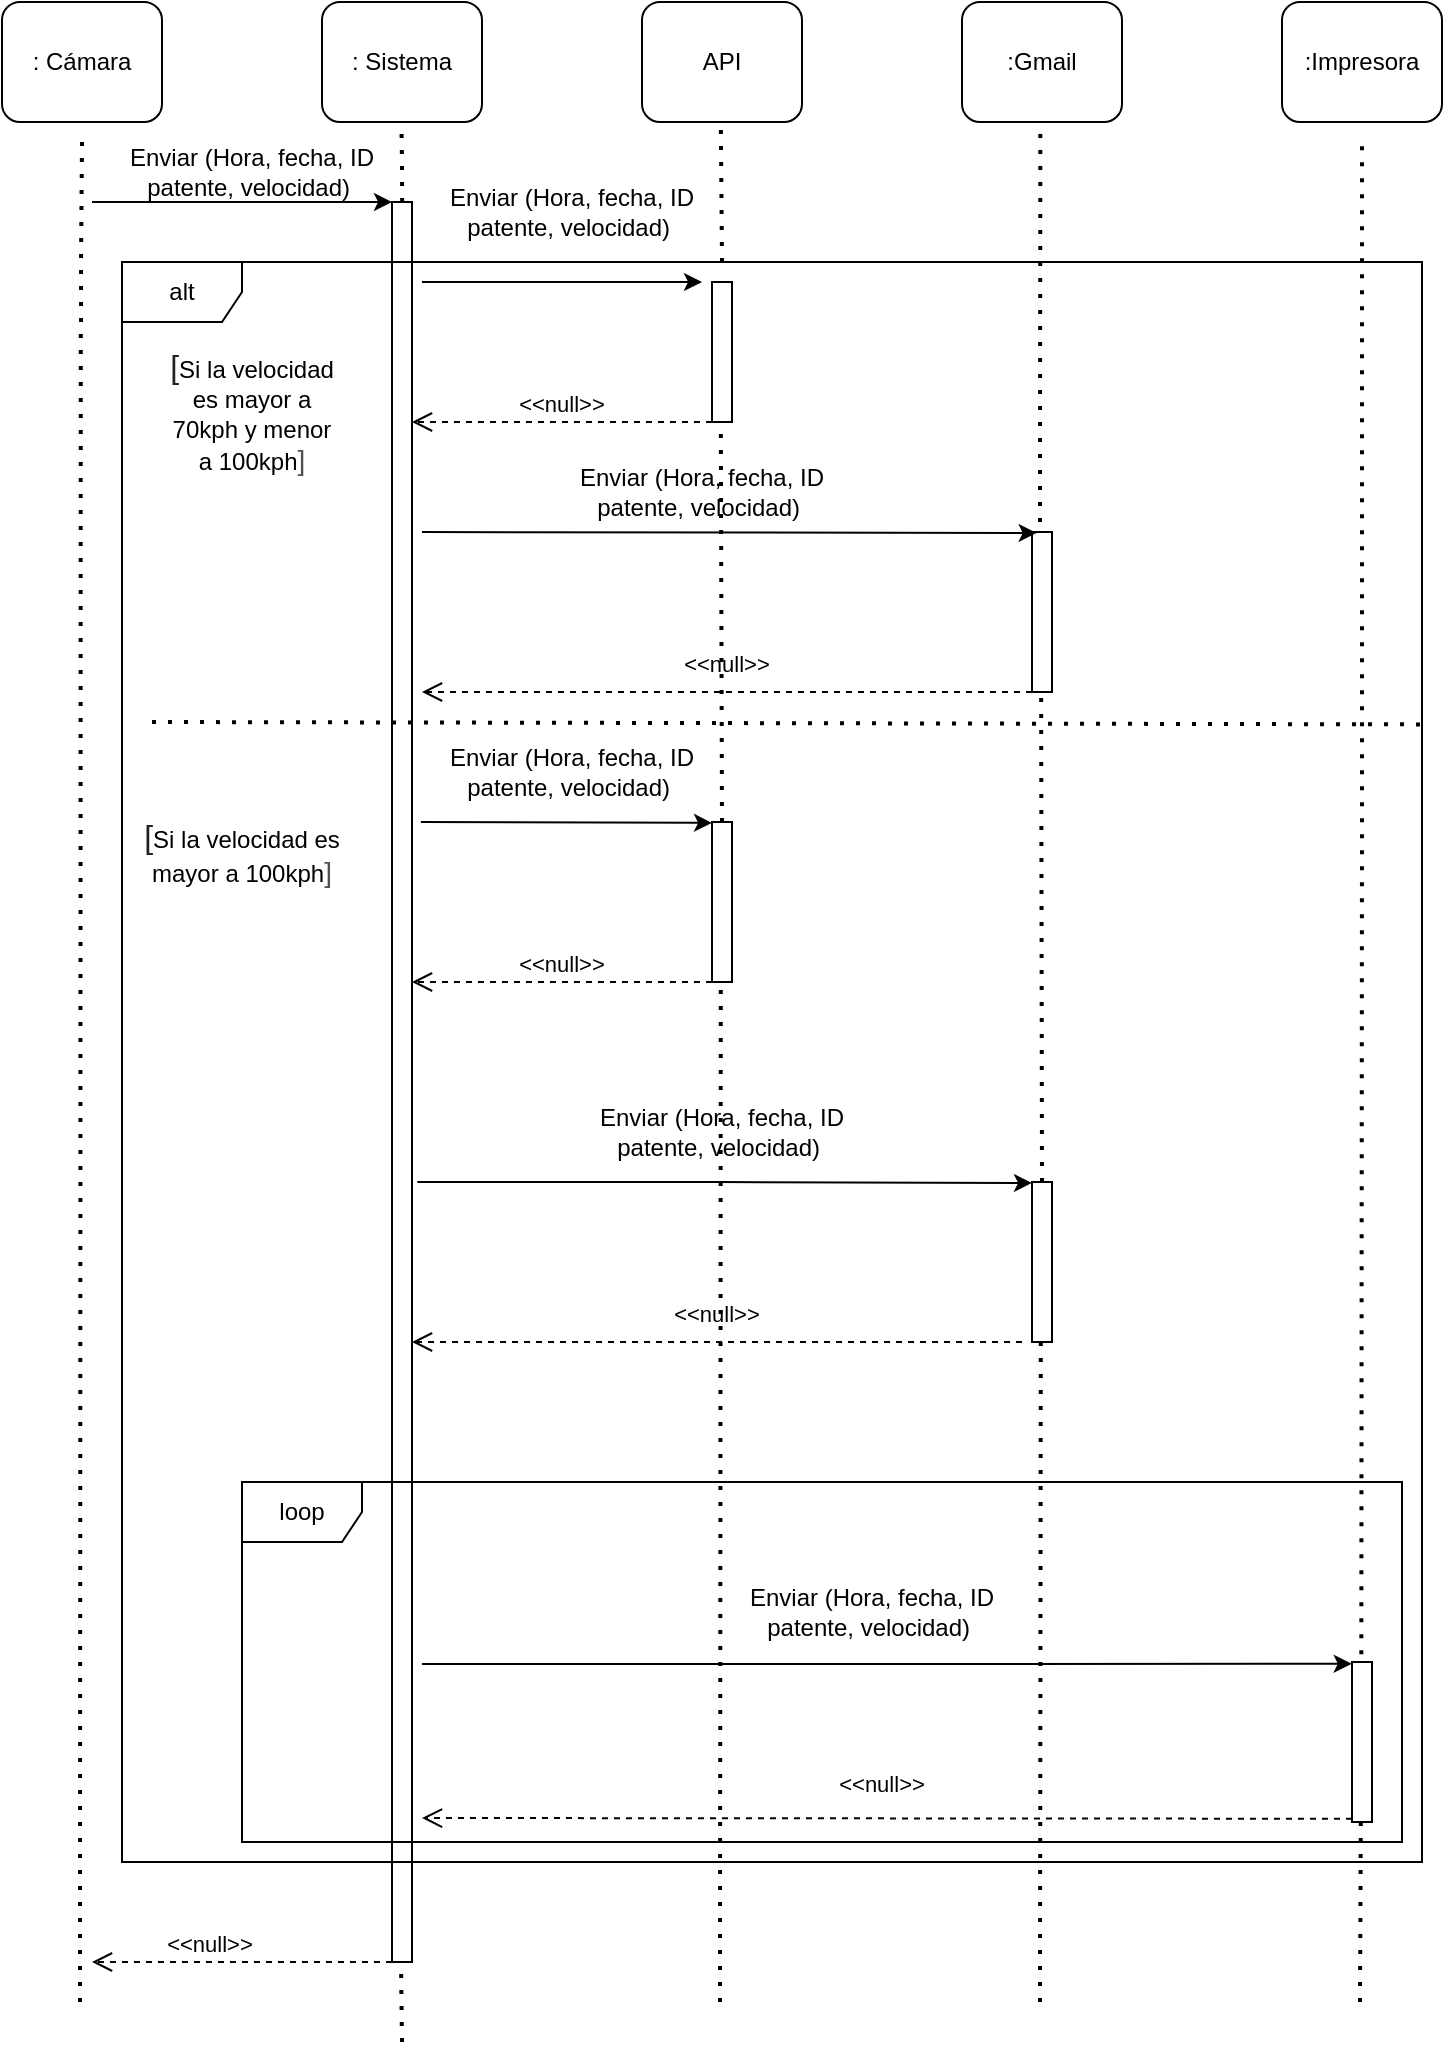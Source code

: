 <mxfile version="20.5.3" type="github">
  <diagram id="kgpKYQtTHZ0yAKxKKP6v" name="Page-1">
    <mxGraphModel dx="868" dy="482" grid="1" gridSize="10" guides="1" tooltips="1" connect="1" arrows="1" fold="1" page="1" pageScale="1" pageWidth="850" pageHeight="1100" math="0" shadow="0">
      <root>
        <mxCell id="0" />
        <mxCell id="1" parent="0" />
        <mxCell id="Me8K__6ZfElUEBqxW40y-1" value=": Cámara" style="rounded=1;whiteSpace=wrap;html=1;" parent="1" vertex="1">
          <mxGeometry x="40" y="80" width="80" height="60" as="geometry" />
        </mxCell>
        <mxCell id="Me8K__6ZfElUEBqxW40y-2" value=": Sistema" style="rounded=1;whiteSpace=wrap;html=1;" parent="1" vertex="1">
          <mxGeometry x="200" y="80" width="80" height="60" as="geometry" />
        </mxCell>
        <mxCell id="Me8K__6ZfElUEBqxW40y-3" value="API" style="rounded=1;whiteSpace=wrap;html=1;" parent="1" vertex="1">
          <mxGeometry x="360" y="80" width="80" height="60" as="geometry" />
        </mxCell>
        <mxCell id="Me8K__6ZfElUEBqxW40y-4" value=":Impresora" style="rounded=1;whiteSpace=wrap;html=1;" parent="1" vertex="1">
          <mxGeometry x="680" y="80" width="80" height="60" as="geometry" />
        </mxCell>
        <mxCell id="Me8K__6ZfElUEBqxW40y-5" value=":Gmail" style="rounded=1;whiteSpace=wrap;html=1;" parent="1" vertex="1">
          <mxGeometry x="520" y="80" width="80" height="60" as="geometry" />
        </mxCell>
        <mxCell id="Me8K__6ZfElUEBqxW40y-7" value="" style="rounded=0;whiteSpace=wrap;html=1;" parent="1" vertex="1">
          <mxGeometry x="235" y="180" width="10" height="880" as="geometry" />
        </mxCell>
        <mxCell id="Me8K__6ZfElUEBqxW40y-9" value="" style="endArrow=none;dashed=1;html=1;dashPattern=1 3;strokeWidth=2;rounded=0;" parent="1" edge="1">
          <mxGeometry width="50" height="50" relative="1" as="geometry">
            <mxPoint x="240.09" y="180" as="sourcePoint" />
            <mxPoint x="239.69" y="140" as="targetPoint" />
            <Array as="points">
              <mxPoint x="240" y="160" />
            </Array>
          </mxGeometry>
        </mxCell>
        <mxCell id="Me8K__6ZfElUEBqxW40y-10" value="" style="endArrow=classic;html=1;rounded=0;entryX=0;entryY=0;entryDx=0;entryDy=0;" parent="1" target="Me8K__6ZfElUEBqxW40y-7" edge="1">
          <mxGeometry width="50" height="50" relative="1" as="geometry">
            <mxPoint x="85" y="180" as="sourcePoint" />
            <mxPoint x="155" y="180" as="targetPoint" />
          </mxGeometry>
        </mxCell>
        <mxCell id="Me8K__6ZfElUEBqxW40y-12" value="Enviar (Hora, fecha, ID patente, velocidad)&amp;nbsp;" style="text;html=1;strokeColor=none;fillColor=none;align=center;verticalAlign=middle;whiteSpace=wrap;rounded=0;" parent="1" vertex="1">
          <mxGeometry x="95" y="150" width="140" height="30" as="geometry" />
        </mxCell>
        <mxCell id="Me8K__6ZfElUEBqxW40y-13" value="" style="html=1;points=[];perimeter=orthogonalPerimeter;" parent="1" vertex="1">
          <mxGeometry x="395" y="220" width="10" height="70" as="geometry" />
        </mxCell>
        <mxCell id="Me8K__6ZfElUEBqxW40y-14" value="Enviar (Hora, fecha, ID patente, velocidad)&amp;nbsp;" style="text;html=1;strokeColor=none;fillColor=none;align=center;verticalAlign=middle;whiteSpace=wrap;rounded=0;" parent="1" vertex="1">
          <mxGeometry x="255" y="170" width="140" height="30" as="geometry" />
        </mxCell>
        <mxCell id="Me8K__6ZfElUEBqxW40y-15" value="" style="endArrow=classic;html=1;rounded=0;" parent="1" edge="1">
          <mxGeometry width="50" height="50" relative="1" as="geometry">
            <mxPoint x="250" y="220" as="sourcePoint" />
            <mxPoint x="390" y="220" as="targetPoint" />
            <Array as="points">
              <mxPoint x="320" y="220" />
            </Array>
          </mxGeometry>
        </mxCell>
        <mxCell id="Me8K__6ZfElUEBqxW40y-18" value="&lt;span style=&quot;color: rgb(32, 33, 36); font-family: arial, sans-serif; font-size: 16px; text-align: left; background-color: rgb(255, 255, 255);&quot;&gt;[&lt;/span&gt;Si la velocidad es mayor a 70kph y menor a 100kph&lt;span style=&quot;color: rgb(77, 81, 86); font-family: arial, sans-serif; font-size: 14px; text-align: left; background-color: rgb(255, 255, 255);&quot;&gt;]&lt;/span&gt;" style="text;html=1;strokeColor=none;fillColor=none;align=center;verticalAlign=middle;whiteSpace=wrap;rounded=0;" parent="1" vertex="1">
          <mxGeometry x="120" y="270" width="90" height="30" as="geometry" />
        </mxCell>
        <mxCell id="Me8K__6ZfElUEBqxW40y-23" value="&lt;&lt;null&gt;&gt;" style="verticalAlign=bottom;endArrow=open;dashed=1;endSize=8;exitX=0;exitY=0.95;shadow=0;strokeWidth=1;" parent="1" edge="1">
          <mxGeometry relative="1" as="geometry">
            <mxPoint x="245" y="290.0" as="targetPoint" />
            <mxPoint x="395" y="290.0" as="sourcePoint" />
          </mxGeometry>
        </mxCell>
        <mxCell id="Me8K__6ZfElUEBqxW40y-24" value="" style="html=1;points=[];perimeter=orthogonalPerimeter;" parent="1" vertex="1">
          <mxGeometry x="555" y="345" width="10" height="80" as="geometry" />
        </mxCell>
        <mxCell id="Me8K__6ZfElUEBqxW40y-31" value="" style="endArrow=classic;html=1;rounded=0;entryX=0.233;entryY=0.006;entryDx=0;entryDy=0;entryPerimeter=0;" parent="1" target="Me8K__6ZfElUEBqxW40y-24" edge="1">
          <mxGeometry width="50" height="50" relative="1" as="geometry">
            <mxPoint x="250" y="345" as="sourcePoint" />
            <mxPoint x="550" y="330" as="targetPoint" />
          </mxGeometry>
        </mxCell>
        <mxCell id="Me8K__6ZfElUEBqxW40y-35" value="Enviar (Hora, fecha, ID patente, velocidad)&amp;nbsp;" style="text;html=1;strokeColor=none;fillColor=none;align=center;verticalAlign=middle;whiteSpace=wrap;rounded=0;" parent="1" vertex="1">
          <mxGeometry x="320" y="310" width="140" height="30" as="geometry" />
        </mxCell>
        <mxCell id="Me8K__6ZfElUEBqxW40y-36" value="&lt;&lt;null&gt;&gt;" style="verticalAlign=bottom;endArrow=open;dashed=1;endSize=8;shadow=0;strokeWidth=1;" parent="1" edge="1">
          <mxGeometry y="-5" relative="1" as="geometry">
            <mxPoint x="250" y="425" as="targetPoint" />
            <mxPoint x="555" y="425" as="sourcePoint" />
            <Array as="points">
              <mxPoint x="495" y="425" />
            </Array>
            <mxPoint as="offset" />
          </mxGeometry>
        </mxCell>
        <mxCell id="Me8K__6ZfElUEBqxW40y-39" value="&lt;span style=&quot;color: rgb(32, 33, 36); font-family: arial, sans-serif; font-size: 16px; text-align: left; background-color: rgb(255, 255, 255);&quot;&gt;[&lt;/span&gt;Si la velocidad es mayor a 100kph&lt;span style=&quot;color: rgb(77, 81, 86); font-family: arial, sans-serif; font-size: 14px; text-align: left; background-color: rgb(255, 255, 255);&quot;&gt;]&lt;/span&gt;" style="text;html=1;strokeColor=none;fillColor=none;align=center;verticalAlign=middle;whiteSpace=wrap;rounded=0;" parent="1" vertex="1">
          <mxGeometry x="110" y="490" width="100" height="30" as="geometry" />
        </mxCell>
        <mxCell id="Me8K__6ZfElUEBqxW40y-40" value="&lt;span style=&quot;color: rgba(0, 0, 0, 0); font-family: monospace; font-size: 0px; text-align: start;&quot;&gt;%3CmxGraphModel%3E%3Croot%3E%3CmxCell%20id%3D%220%22%2F%3E%3CmxCell%20id%3D%221%22%20parent%3D%220%22%2F%3E%3CmxCell%20id%3D%222%22%20value%3D%22%22%20style%3D%22html%3D1%3Bpoints%3D%5B%5D%3Bperimeter%3DorthogonalPerimeter%3B%22%20vertex%3D%221%22%20parent%3D%221%22%3E%3CmxGeometry%20x%3D%22395%22%20y%3D%22210%22%20width%3D%2210%22%20height%3D%2280%22%20as%3D%22geometry%22%2F%3E%3C%2FmxCell%3E%3C%2Froot%3E%3C%2FmxGraphModel%3E&lt;/span&gt;&lt;span style=&quot;color: rgba(0, 0, 0, 0); font-family: monospace; font-size: 0px; text-align: start;&quot;&gt;%3CmxGraphModel%3E%3Croot%3E%3CmxCell%20id%3D%220%22%2F%3E%3CmxCell%20id%3D%221%22%20parent%3D%220%22%2F%3E%3CmxCell%20id%3D%222%22%20value%3D%22%22%20style%3D%22html%3D1%3Bpoints%3D%5B%5D%3Bperimeter%3DorthogonalPerimeter%3B%22%20vertex%3D%221%22%20parent%3D%221%22%3E%3CmxGeometry%20x%3D%22395%22%20y%3D%22210%22%20width%3D%2210%22%20height%3D%2280%22%20as%3D%22geometry%22%2F%3E%3C%2FmxCell%3E%3C%2Froot%3E%3C%2FmxGraphModel%3E&lt;/span&gt;" style="text;html=1;align=center;verticalAlign=middle;resizable=0;points=[];autosize=1;strokeColor=none;fillColor=none;" parent="1" vertex="1">
          <mxGeometry x="390" y="525" width="20" height="30" as="geometry" />
        </mxCell>
        <mxCell id="Me8K__6ZfElUEBqxW40y-41" value="" style="html=1;points=[];perimeter=orthogonalPerimeter;" parent="1" vertex="1">
          <mxGeometry x="395" y="490" width="10" height="80" as="geometry" />
        </mxCell>
        <mxCell id="Me8K__6ZfElUEBqxW40y-42" value="" style="endArrow=classic;html=1;rounded=0;entryX=0.056;entryY=0.018;entryDx=0;entryDy=0;entryPerimeter=0;" parent="1" edge="1">
          <mxGeometry width="50" height="50" relative="1" as="geometry">
            <mxPoint x="249.44" y="490" as="sourcePoint" />
            <mxPoint x="395.0" y="490.44" as="targetPoint" />
          </mxGeometry>
        </mxCell>
        <mxCell id="Me8K__6ZfElUEBqxW40y-43" value="Enviar (Hora, fecha, ID patente, velocidad)&amp;nbsp;" style="text;html=1;strokeColor=none;fillColor=none;align=center;verticalAlign=middle;whiteSpace=wrap;rounded=0;" parent="1" vertex="1">
          <mxGeometry x="255" y="450" width="140" height="30" as="geometry" />
        </mxCell>
        <mxCell id="Me8K__6ZfElUEBqxW40y-44" value="&lt;&lt;null&gt;&gt;" style="verticalAlign=bottom;endArrow=open;dashed=1;endSize=8;exitX=0;exitY=0.95;shadow=0;strokeWidth=1;" parent="1" edge="1">
          <mxGeometry relative="1" as="geometry">
            <mxPoint x="245" y="570.0" as="targetPoint" />
            <mxPoint x="395" y="570.0" as="sourcePoint" />
          </mxGeometry>
        </mxCell>
        <mxCell id="Me8K__6ZfElUEBqxW40y-45" value="" style="html=1;points=[];perimeter=orthogonalPerimeter;" parent="1" vertex="1">
          <mxGeometry x="555" y="670" width="10" height="80" as="geometry" />
        </mxCell>
        <mxCell id="Me8K__6ZfElUEBqxW40y-46" value="Enviar (Hora, fecha, ID patente, velocidad)&amp;nbsp;" style="text;html=1;strokeColor=none;fillColor=none;align=center;verticalAlign=middle;whiteSpace=wrap;rounded=0;" parent="1" vertex="1">
          <mxGeometry x="330" y="630" width="140" height="30" as="geometry" />
        </mxCell>
        <mxCell id="Me8K__6ZfElUEBqxW40y-47" value="" style="endArrow=classic;html=1;rounded=0;entryX=0.233;entryY=0.006;entryDx=0;entryDy=0;entryPerimeter=0;" parent="1" edge="1">
          <mxGeometry width="50" height="50" relative="1" as="geometry">
            <mxPoint x="247.67" y="670" as="sourcePoint" />
            <mxPoint x="555.0" y="670.48" as="targetPoint" />
            <Array as="points">
              <mxPoint x="397.67" y="670" />
            </Array>
          </mxGeometry>
        </mxCell>
        <mxCell id="Me8K__6ZfElUEBqxW40y-48" value="&lt;&lt;null&gt;&gt;" style="verticalAlign=bottom;endArrow=open;dashed=1;endSize=8;shadow=0;strokeWidth=1;" parent="1" edge="1">
          <mxGeometry y="-5" relative="1" as="geometry">
            <mxPoint x="245" y="750" as="targetPoint" />
            <mxPoint x="550" y="750" as="sourcePoint" />
            <Array as="points">
              <mxPoint x="490" y="750" />
            </Array>
            <mxPoint as="offset" />
          </mxGeometry>
        </mxCell>
        <mxCell id="Me8K__6ZfElUEBqxW40y-49" value="Enviar (Hora, fecha, ID patente, velocidad)&amp;nbsp;" style="text;html=1;strokeColor=none;fillColor=none;align=center;verticalAlign=middle;whiteSpace=wrap;rounded=0;" parent="1" vertex="1">
          <mxGeometry x="405" y="870" width="140" height="30" as="geometry" />
        </mxCell>
        <mxCell id="Me8K__6ZfElUEBqxW40y-50" value="" style="endArrow=classic;html=1;rounded=0;entryX=-0.013;entryY=0.011;entryDx=0;entryDy=0;entryPerimeter=0;" parent="1" target="Me8K__6ZfElUEBqxW40y-51" edge="1">
          <mxGeometry width="50" height="50" relative="1" as="geometry">
            <mxPoint x="250" y="911" as="sourcePoint" />
            <mxPoint x="710" y="840" as="targetPoint" />
            <Array as="points">
              <mxPoint x="400" y="911" />
            </Array>
          </mxGeometry>
        </mxCell>
        <mxCell id="Me8K__6ZfElUEBqxW40y-51" value="" style="html=1;points=[];perimeter=orthogonalPerimeter;" parent="1" vertex="1">
          <mxGeometry x="715" y="910" width="10" height="80" as="geometry" />
        </mxCell>
        <mxCell id="Me8K__6ZfElUEBqxW40y-52" value="&lt;&lt;null&gt;&gt;" style="verticalAlign=bottom;endArrow=open;dashed=1;endSize=8;shadow=0;strokeWidth=1;" parent="1" edge="1">
          <mxGeometry x="0.011" y="-8" relative="1" as="geometry">
            <mxPoint x="250" y="988" as="targetPoint" />
            <mxPoint x="715" y="988.33" as="sourcePoint" />
            <Array as="points">
              <mxPoint x="655" y="988.33" />
            </Array>
            <mxPoint as="offset" />
          </mxGeometry>
        </mxCell>
        <mxCell id="Me8K__6ZfElUEBqxW40y-53" value="" style="endArrow=none;dashed=1;html=1;dashPattern=1 3;strokeWidth=2;rounded=0;exitX=0.467;exitY=-0.048;exitDx=0;exitDy=0;exitPerimeter=0;" parent="1" source="Me8K__6ZfElUEBqxW40y-51" edge="1">
          <mxGeometry width="50" height="50" relative="1" as="geometry">
            <mxPoint x="590" y="490" as="sourcePoint" />
            <mxPoint x="720" y="150" as="targetPoint" />
            <Array as="points">
              <mxPoint x="720" y="490" />
            </Array>
          </mxGeometry>
        </mxCell>
        <mxCell id="Me8K__6ZfElUEBqxW40y-54" value="" style="endArrow=none;dashed=1;html=1;dashPattern=1 3;strokeWidth=2;rounded=0;" parent="1" edge="1">
          <mxGeometry width="50" height="50" relative="1" as="geometry">
            <mxPoint x="559" y="340" as="sourcePoint" />
            <mxPoint x="559.17" y="140" as="targetPoint" />
          </mxGeometry>
        </mxCell>
        <mxCell id="Me8K__6ZfElUEBqxW40y-55" value="" style="endArrow=none;dashed=1;html=1;dashPattern=1 3;strokeWidth=2;rounded=0;" parent="1" edge="1">
          <mxGeometry width="50" height="50" relative="1" as="geometry">
            <mxPoint x="560" y="670" as="sourcePoint" />
            <mxPoint x="559.58" y="425" as="targetPoint" />
          </mxGeometry>
        </mxCell>
        <mxCell id="Me8K__6ZfElUEBqxW40y-56" value="" style="endArrow=none;dashed=1;html=1;dashPattern=1 3;strokeWidth=2;rounded=0;" parent="1" edge="1">
          <mxGeometry width="50" height="50" relative="1" as="geometry">
            <mxPoint x="559" y="1080" as="sourcePoint" />
            <mxPoint x="559.41" y="750" as="targetPoint" />
          </mxGeometry>
        </mxCell>
        <mxCell id="Me8K__6ZfElUEBqxW40y-57" value="" style="endArrow=none;dashed=1;html=1;dashPattern=1 3;strokeWidth=2;rounded=0;" parent="1" edge="1">
          <mxGeometry width="50" height="50" relative="1" as="geometry">
            <mxPoint x="400" y="210" as="sourcePoint" />
            <mxPoint x="399.41" y="140" as="targetPoint" />
          </mxGeometry>
        </mxCell>
        <mxCell id="Me8K__6ZfElUEBqxW40y-58" value="" style="endArrow=none;dashed=1;html=1;dashPattern=1 3;strokeWidth=2;rounded=0;" parent="1" edge="1">
          <mxGeometry width="50" height="50" relative="1" as="geometry">
            <mxPoint x="400" y="490" as="sourcePoint" />
            <mxPoint x="399.41" y="290" as="targetPoint" />
          </mxGeometry>
        </mxCell>
        <mxCell id="Me8K__6ZfElUEBqxW40y-59" value="" style="endArrow=none;dashed=1;html=1;dashPattern=1 3;strokeWidth=2;rounded=0;" parent="1" edge="1">
          <mxGeometry width="50" height="50" relative="1" as="geometry">
            <mxPoint x="399" y="1080" as="sourcePoint" />
            <mxPoint x="399.41" y="570" as="targetPoint" />
          </mxGeometry>
        </mxCell>
        <mxCell id="Me8K__6ZfElUEBqxW40y-60" value="" style="endArrow=none;dashed=1;html=1;dashPattern=1 3;strokeWidth=2;rounded=0;" parent="1" edge="1">
          <mxGeometry width="50" height="50" relative="1" as="geometry">
            <mxPoint x="719" y="1080" as="sourcePoint" />
            <mxPoint x="719.41" y="990" as="targetPoint" />
          </mxGeometry>
        </mxCell>
        <mxCell id="Me8K__6ZfElUEBqxW40y-62" value="" style="endArrow=none;dashed=1;html=1;dashPattern=1 3;strokeWidth=2;rounded=0;" parent="1" edge="1">
          <mxGeometry width="50" height="50" relative="1" as="geometry">
            <mxPoint x="79" y="1080" as="sourcePoint" />
            <mxPoint x="79.41" y="240" as="targetPoint" />
          </mxGeometry>
        </mxCell>
        <mxCell id="Me8K__6ZfElUEBqxW40y-64" value="" style="endArrow=none;dashed=1;html=1;dashPattern=1 3;strokeWidth=2;rounded=0;" parent="1" edge="1">
          <mxGeometry width="50" height="50" relative="1" as="geometry">
            <mxPoint x="110" y="440" as="sourcePoint" />
            <mxPoint x="110" y="440.0" as="targetPoint" />
          </mxGeometry>
        </mxCell>
        <mxCell id="Me8K__6ZfElUEBqxW40y-67" value="" style="endArrow=none;dashed=1;html=1;dashPattern=1 3;strokeWidth=2;rounded=0;" parent="1" edge="1">
          <mxGeometry width="50" height="50" relative="1" as="geometry">
            <mxPoint x="750" y="470" as="sourcePoint" />
            <mxPoint x="750" y="470" as="targetPoint" />
          </mxGeometry>
        </mxCell>
        <mxCell id="Me8K__6ZfElUEBqxW40y-68" value="" style="endArrow=none;dashed=1;html=1;dashPattern=1 3;strokeWidth=2;rounded=0;entryX=1.001;entryY=0.289;entryDx=0;entryDy=0;entryPerimeter=0;" parent="1" edge="1">
          <mxGeometry width="50" height="50" relative="1" as="geometry">
            <mxPoint x="115" y="440" as="sourcePoint" />
            <mxPoint x="750.64" y="441.2" as="targetPoint" />
          </mxGeometry>
        </mxCell>
        <mxCell id="Me8K__6ZfElUEBqxW40y-69" value="loop" style="shape=umlFrame;whiteSpace=wrap;html=1;" parent="1" vertex="1">
          <mxGeometry x="160" y="820" width="580" height="180" as="geometry" />
        </mxCell>
        <mxCell id="uyX507g7Wh5wqRiWqBFb-1" value="" style="endArrow=none;dashed=1;html=1;dashPattern=1 3;strokeWidth=2;rounded=0;" parent="1" edge="1">
          <mxGeometry width="50" height="50" relative="1" as="geometry">
            <mxPoint x="79.5" y="240" as="sourcePoint" />
            <mxPoint x="80" y="150" as="targetPoint" />
            <Array as="points">
              <mxPoint x="79.5" y="210" />
            </Array>
          </mxGeometry>
        </mxCell>
        <mxCell id="Vpk_QjwT8fb_TLkSiFxd-2" value="&lt;&lt;null&gt;&gt;" style="verticalAlign=bottom;endArrow=open;dashed=1;endSize=8;shadow=0;strokeWidth=1;" edge="1" parent="1">
          <mxGeometry x="0.213" relative="1" as="geometry">
            <mxPoint x="85" y="1060" as="targetPoint" />
            <mxPoint x="235" y="1060" as="sourcePoint" />
            <Array as="points" />
            <mxPoint as="offset" />
          </mxGeometry>
        </mxCell>
        <mxCell id="Vpk_QjwT8fb_TLkSiFxd-4" value="" style="endArrow=none;dashed=1;html=1;dashPattern=1 3;strokeWidth=2;rounded=0;" edge="1" parent="1">
          <mxGeometry width="50" height="50" relative="1" as="geometry">
            <mxPoint x="240" y="1100" as="sourcePoint" />
            <mxPoint x="239.5" y="1060" as="targetPoint" />
            <Array as="points">
              <mxPoint x="239.5" y="1100" />
            </Array>
          </mxGeometry>
        </mxCell>
        <mxCell id="Vpk_QjwT8fb_TLkSiFxd-7" value="alt" style="shape=umlFrame;whiteSpace=wrap;html=1;" vertex="1" parent="1">
          <mxGeometry x="100" y="210" width="650" height="800" as="geometry" />
        </mxCell>
      </root>
    </mxGraphModel>
  </diagram>
</mxfile>
